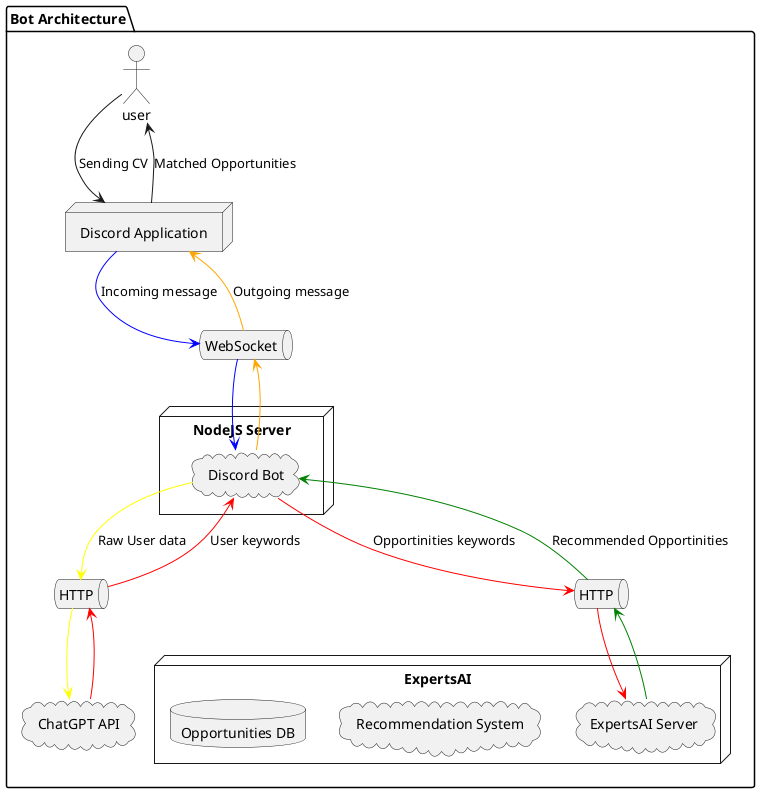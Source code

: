 @startuml Deployment Diagram

folder BotArchitecture as "Bot Architecture" {
    actor user
    
    node DiscordApp as "Discord Application"
    
    node NodeJSServer as "NodeJS Server" {
      cloud DiscordBot as "Discord Bot"
    }
    
    node ExpertsAI {
      cloud ExpertsAIServer as "ExpertsAI Server"
      cloud RecommendationSystem as "Recommendation System"
      database OpportunitiesDB as "Opportunities DB"
    }
    
    cloud ChatGPTAPI as "ChatGPT API"
    
    queue ws as "WebSocket"
    queue http1 as "HTTP"
    queue http2 as "HTTP"

    user --> DiscordApp :Sending CV
    user <-- DiscordApp :Matched Opportunities
    
    
    DiscordApp -[#blue]-> ws :Incoming message
    ws -[#blue]-> DiscordBot 
    
    DiscordApp <-[#orange]- ws :Outgoing message
    ws <-[#orange]- DiscordBot 
    
    
    DiscordBot -[#yellow]-> http1 :Raw User data
    DiscordBot <-[#red]- http1 :User keywords
    
    http1 -[#yellow]-> ChatGPTAPI
    http1 <-[#red]- ChatGPTAPI
    
    DiscordBot -[#red]-> http2 :Opportinities keywords
    DiscordBot <-[#green]- http2 :Recommended Opportinities
    
    http2 -[#red]-> ExpertsAIServer
    http2 <-[#green]- ExpertsAIServer
}


@enduml 